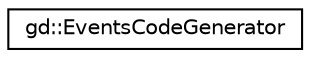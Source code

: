 digraph "Graphical Class Hierarchy"
{
  edge [fontname="Helvetica",fontsize="10",labelfontname="Helvetica",labelfontsize="10"];
  node [fontname="Helvetica",fontsize="10",shape=record];
  rankdir="LR";
  Node1 [label="gd::EventsCodeGenerator",height=0.2,width=0.4,color="black", fillcolor="white", style="filled",URL="$classgd_1_1_events_code_generator.html",tooltip="Internal class used to generate code from events. "];
}
